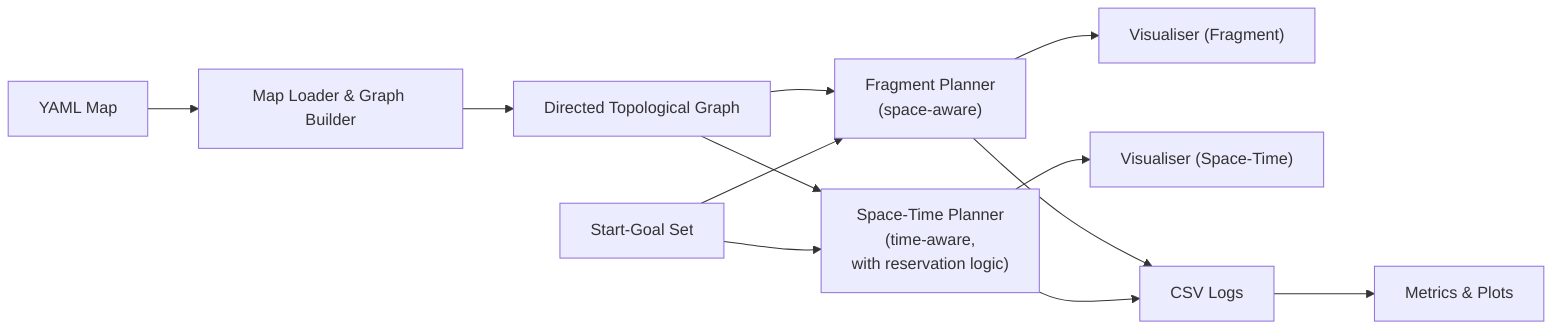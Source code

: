 flowchart LR

  %% Nodes
  A[YAML Map]
  B[Map Loader & Graph Builder]
  C[Directed Topological Graph]
  S[Start-Goal Set]

  E["Fragment Planner
  (space-aware)"]
  F["Space-Time Planner
  (time-aware,
  with reservation logic)"]

  V1["Visualiser (Fragment)"]
  V2["Visualiser (Space-Time)"]

  L[CSV Logs]
  M["Metrics & Plots"]

  %% Edges
  A --> B --> C
  C --> E
  C --> F
  S --> E
  S --> F
  E --> V1
  F --> V2
  E --> L
  F --> L
  L --> M


  %% Optional grouping (uncomment if you like subgraphs)
  %% subgraph Ingestion
  %%   direction LR
  %%   A --> B --> C
  %% end
  %% subgraph Planning
  %%   direction LR
  %%   E
  %%   F
  %% end
  %% subgraph Visualisation & Analysis
  %%   direction LR
  %%   V1
  %%   V2
  %%   L --> M
  %% end